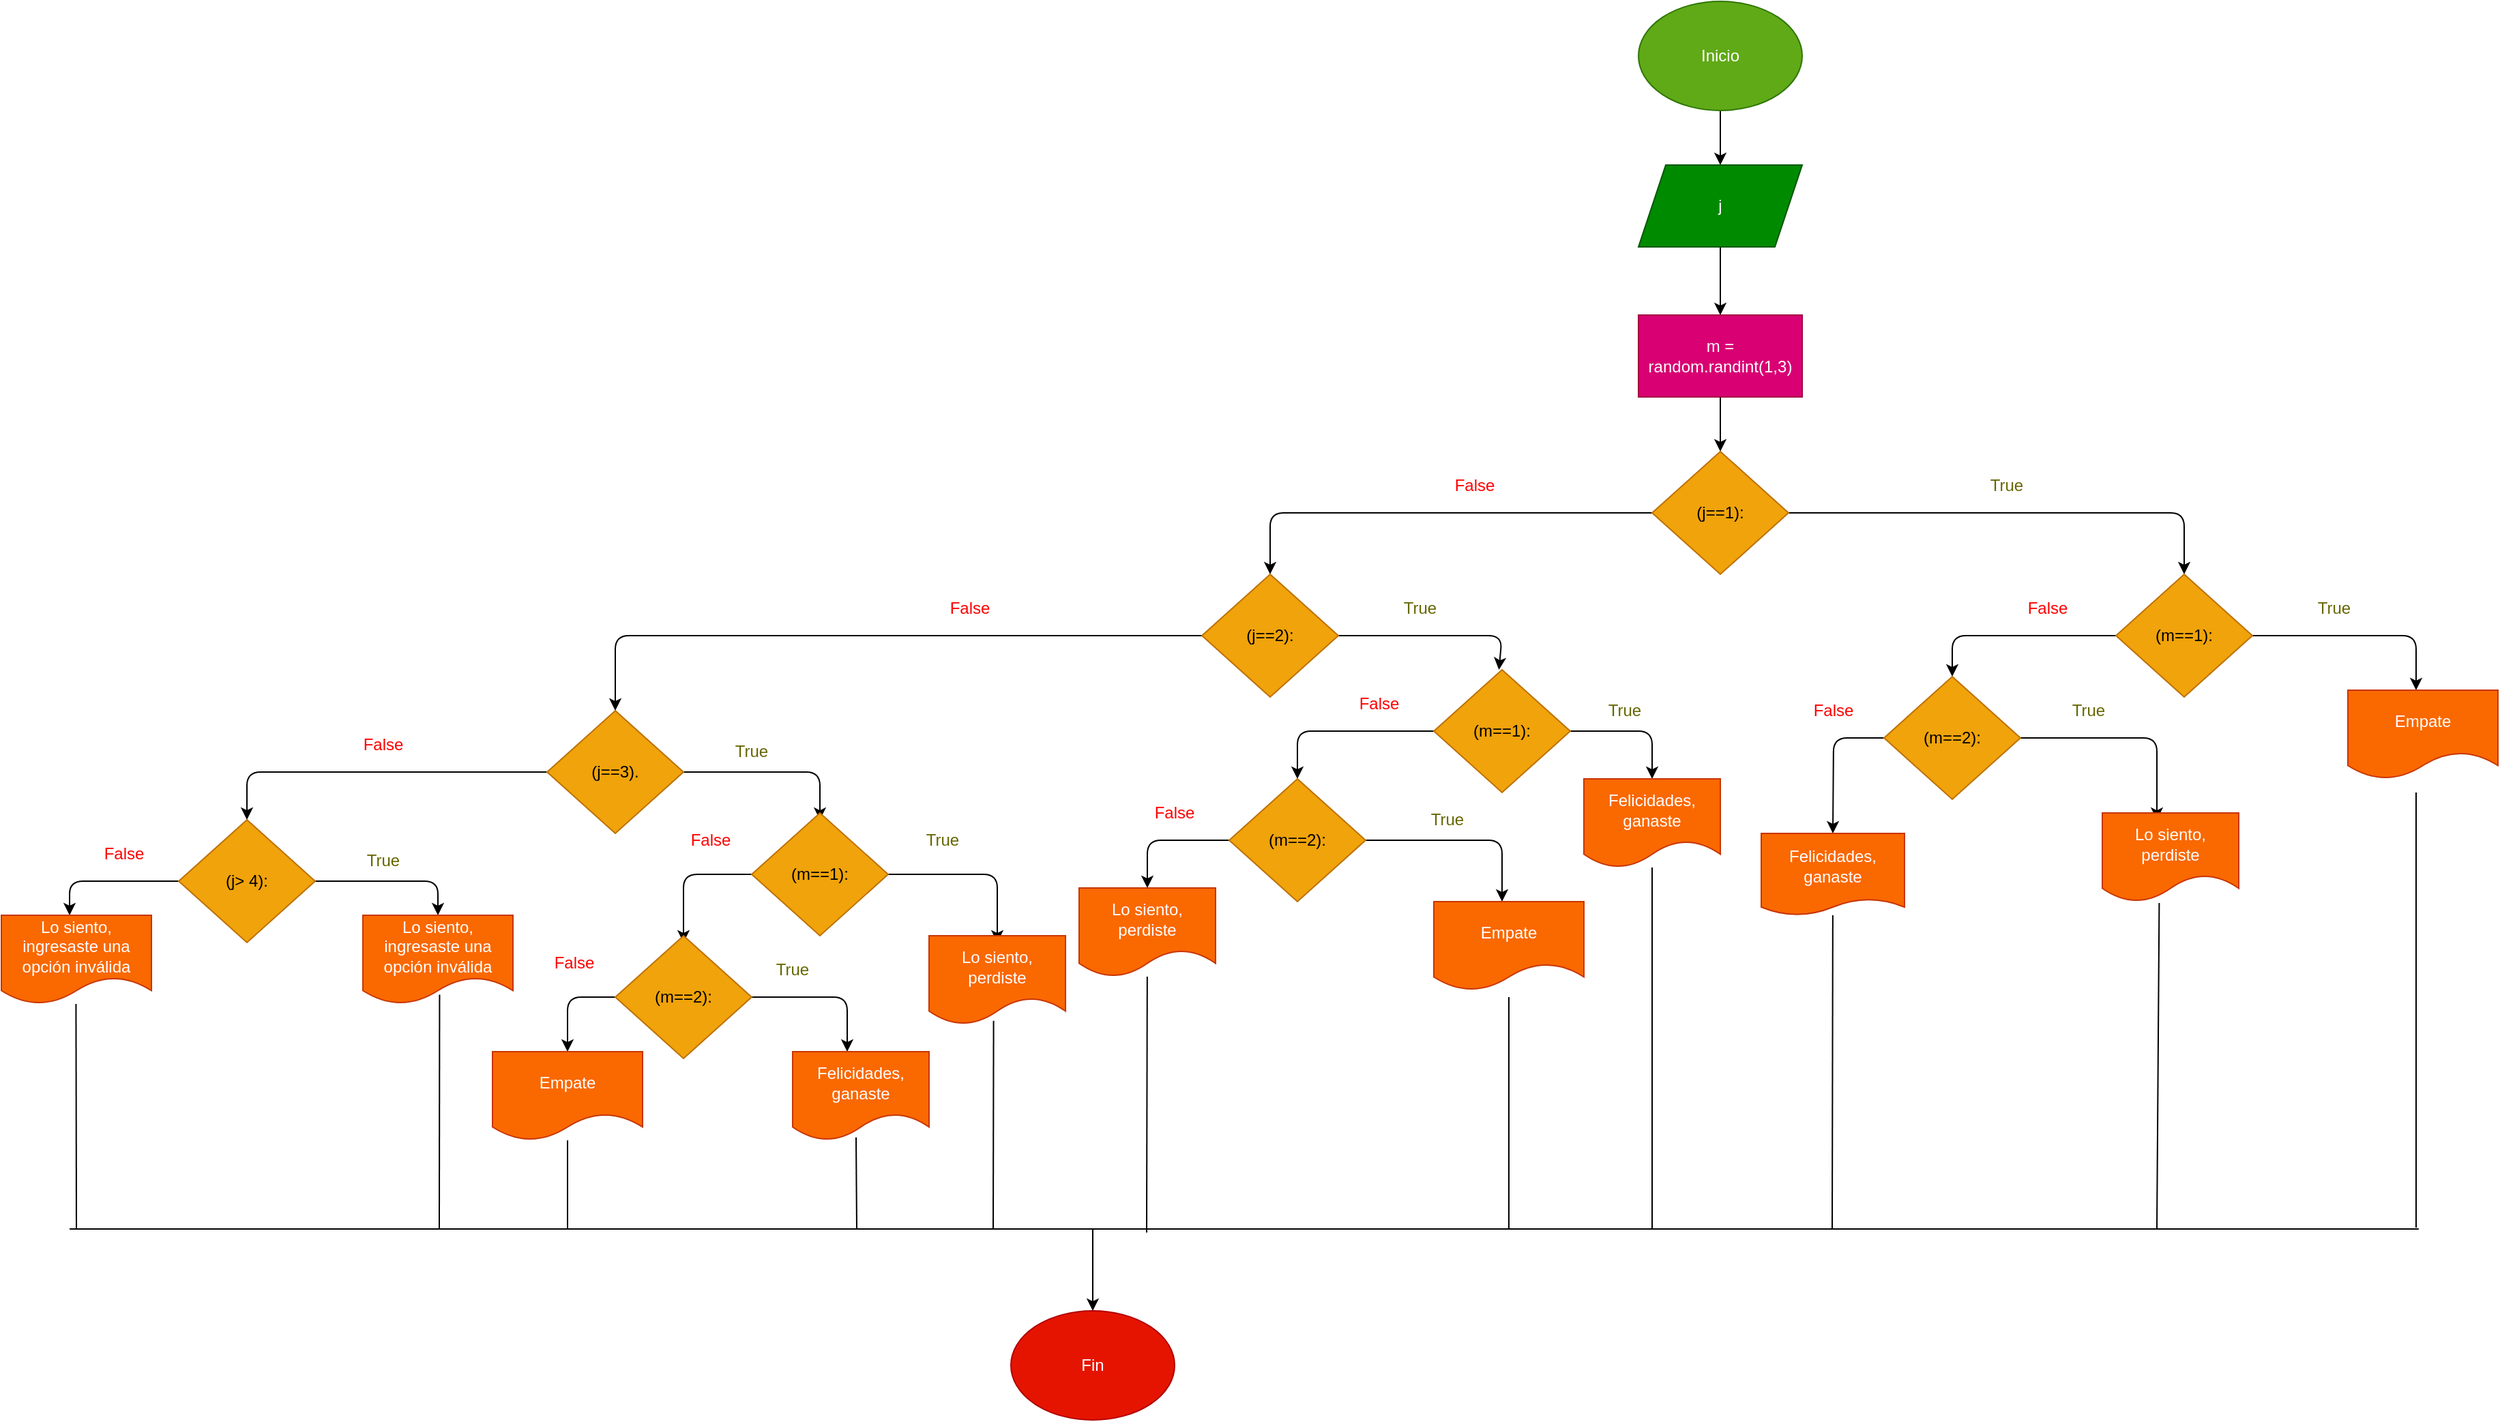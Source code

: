 <mxfile>
    <diagram id="Au0YkBzmXcBieuE35LQP" name="Page-1">
        <mxGraphModel dx="-454" dy="1537" grid="1" gridSize="10" guides="1" tooltips="1" connect="1" arrows="1" fold="1" page="1" pageScale="1" pageWidth="827" pageHeight="1169" math="0" shadow="0">
            <root>
                <mxCell id="0"/>
                <mxCell id="1" parent="0"/>
                <mxCell id="144" value="" style="edgeStyle=none;html=1;" edge="1" parent="1" source="145" target="147">
                    <mxGeometry relative="1" as="geometry"/>
                </mxCell>
                <mxCell id="145" value="Inicio" style="ellipse;whiteSpace=wrap;html=1;fillColor=#60a917;fontColor=#ffffff;strokeColor=#2D7600;" vertex="1" parent="1">
                    <mxGeometry x="3930" y="490" width="120" height="80" as="geometry"/>
                </mxCell>
                <mxCell id="146" value="" style="edgeStyle=none;html=1;" edge="1" parent="1" source="147" target="149">
                    <mxGeometry relative="1" as="geometry"/>
                </mxCell>
                <mxCell id="147" value="j" style="shape=parallelogram;perimeter=parallelogramPerimeter;whiteSpace=wrap;html=1;fixedSize=1;fillColor=#008a00;fontColor=#ffffff;strokeColor=#005700;" vertex="1" parent="1">
                    <mxGeometry x="3930" y="610" width="120" height="60" as="geometry"/>
                </mxCell>
                <mxCell id="148" value="" style="edgeStyle=none;html=1;" edge="1" parent="1" source="149" target="152">
                    <mxGeometry relative="1" as="geometry"/>
                </mxCell>
                <mxCell id="149" value="m = random.randint(1,3)" style="whiteSpace=wrap;html=1;fillColor=#d80073;fontColor=#ffffff;strokeColor=#A50040;" vertex="1" parent="1">
                    <mxGeometry x="3930" y="720" width="120" height="60" as="geometry"/>
                </mxCell>
                <mxCell id="150" value="" style="edgeStyle=none;html=1;" edge="1" parent="1" source="152">
                    <mxGeometry relative="1" as="geometry">
                        <mxPoint x="4330" y="910" as="targetPoint"/>
                        <Array as="points">
                            <mxPoint x="4170" y="865"/>
                            <mxPoint x="4330" y="865"/>
                        </Array>
                    </mxGeometry>
                </mxCell>
                <mxCell id="151" style="edgeStyle=none;html=1;entryX=0.5;entryY=0;entryDx=0;entryDy=0;" edge="1" parent="1" source="152" target="162">
                    <mxGeometry relative="1" as="geometry">
                        <mxPoint x="3780" y="910" as="targetPoint"/>
                        <Array as="points">
                            <mxPoint x="3660" y="865"/>
                        </Array>
                    </mxGeometry>
                </mxCell>
                <mxCell id="152" value="(j==1):" style="rhombus;whiteSpace=wrap;html=1;fillColor=#f0a30a;fontColor=#000000;strokeColor=#BD7000;" vertex="1" parent="1">
                    <mxGeometry x="3940" y="820" width="100" height="90" as="geometry"/>
                </mxCell>
                <mxCell id="153" value="" style="edgeStyle=none;html=1;" edge="1" parent="1" source="155">
                    <mxGeometry relative="1" as="geometry">
                        <mxPoint x="4500" y="995" as="targetPoint"/>
                        <Array as="points">
                            <mxPoint x="4500" y="955"/>
                        </Array>
                    </mxGeometry>
                </mxCell>
                <mxCell id="154" value="" style="edgeStyle=none;html=1;entryX=0.5;entryY=0;entryDx=0;entryDy=0;" edge="1" parent="1" source="155" target="158">
                    <mxGeometry relative="1" as="geometry">
                        <mxPoint x="4020" y="990" as="targetPoint"/>
                        <Array as="points">
                            <mxPoint x="4160" y="955"/>
                        </Array>
                    </mxGeometry>
                </mxCell>
                <mxCell id="155" value="(m==1):" style="rhombus;whiteSpace=wrap;html=1;fillColor=#f0a30a;fontColor=#000000;strokeColor=#BD7000;" vertex="1" parent="1">
                    <mxGeometry x="4280" y="910" width="100" height="90" as="geometry"/>
                </mxCell>
                <mxCell id="156" value="" style="edgeStyle=none;html=1;entryX=0.5;entryY=0;entryDx=0;entryDy=0;" edge="1" parent="1" source="158" target="159">
                    <mxGeometry relative="1" as="geometry">
                        <mxPoint x="3890" y="1090" as="targetPoint"/>
                        <Array as="points">
                            <mxPoint x="4073" y="1030"/>
                        </Array>
                    </mxGeometry>
                </mxCell>
                <mxCell id="157" style="edgeStyle=none;html=1;entryX=0.4;entryY=0.077;entryDx=0;entryDy=0;entryPerimeter=0;" edge="1" parent="1" source="158" target="172">
                    <mxGeometry relative="1" as="geometry">
                        <mxPoint x="4310" y="1080" as="targetPoint"/>
                        <Array as="points">
                            <mxPoint x="4310" y="1030"/>
                        </Array>
                    </mxGeometry>
                </mxCell>
                <mxCell id="158" value="(m==2):" style="rhombus;whiteSpace=wrap;html=1;fillColor=#f0a30a;fontColor=#000000;strokeColor=#BD7000;" vertex="1" parent="1">
                    <mxGeometry x="4110" y="985" width="100" height="90" as="geometry"/>
                </mxCell>
                <mxCell id="159" value="Felicidades, ganaste" style="shape=document;whiteSpace=wrap;html=1;boundedLbl=1;size=0.2;fillColor=#fa6800;fontColor=#ffffff;strokeColor=#C73500;" vertex="1" parent="1">
                    <mxGeometry x="4020" y="1100" width="105" height="60" as="geometry"/>
                </mxCell>
                <mxCell id="160" value="" style="edgeStyle=none;html=1;" edge="1" parent="1" source="162">
                    <mxGeometry relative="1" as="geometry">
                        <mxPoint x="3827.727" y="980" as="targetPoint"/>
                        <Array as="points">
                            <mxPoint x="3830" y="955"/>
                        </Array>
                    </mxGeometry>
                </mxCell>
                <mxCell id="161" style="edgeStyle=none;html=1;entryX=0.5;entryY=0;entryDx=0;entryDy=0;" edge="1" parent="1" source="162" target="176">
                    <mxGeometry relative="1" as="geometry">
                        <mxPoint x="3280" y="1010" as="targetPoint"/>
                        <Array as="points">
                            <mxPoint x="3280" y="955"/>
                            <mxPoint x="3180" y="955"/>
                        </Array>
                    </mxGeometry>
                </mxCell>
                <mxCell id="162" value="(j==2):" style="rhombus;whiteSpace=wrap;html=1;fillColor=#f0a30a;fontColor=#000000;strokeColor=#BD7000;" vertex="1" parent="1">
                    <mxGeometry x="3610" y="910" width="100" height="90" as="geometry"/>
                </mxCell>
                <mxCell id="163" style="edgeStyle=none;html=1;entryX=0.5;entryY=0;entryDx=0;entryDy=0;" edge="1" parent="1" source="165" target="166">
                    <mxGeometry relative="1" as="geometry">
                        <Array as="points">
                            <mxPoint x="3940" y="1025"/>
                        </Array>
                    </mxGeometry>
                </mxCell>
                <mxCell id="164" value="" style="edgeStyle=none;html=1;" edge="1" parent="1" source="165">
                    <mxGeometry relative="1" as="geometry">
                        <mxPoint x="3680" y="1060" as="targetPoint"/>
                        <Array as="points">
                            <mxPoint x="3680" y="1025"/>
                        </Array>
                    </mxGeometry>
                </mxCell>
                <mxCell id="165" value="(m==1):" style="rhombus;whiteSpace=wrap;html=1;fillColor=#f0a30a;fontColor=#000000;strokeColor=#BD7000;" vertex="1" parent="1">
                    <mxGeometry x="3780" y="980" width="100" height="90" as="geometry"/>
                </mxCell>
                <mxCell id="166" value="Felicidades, ganaste" style="shape=document;whiteSpace=wrap;html=1;boundedLbl=1;fillColor=#fa6800;fontColor=#ffffff;strokeColor=#C73500;" vertex="1" parent="1">
                    <mxGeometry x="3890" y="1060" width="100" height="65" as="geometry"/>
                </mxCell>
                <mxCell id="167" value="" style="edgeStyle=none;html=1;" edge="1" parent="1" source="169">
                    <mxGeometry relative="1" as="geometry">
                        <mxPoint x="3830" y="1150" as="targetPoint"/>
                        <Array as="points">
                            <mxPoint x="3830" y="1105"/>
                        </Array>
                    </mxGeometry>
                </mxCell>
                <mxCell id="168" style="edgeStyle=none;html=1;entryX=0.5;entryY=0;entryDx=0;entryDy=0;" edge="1" parent="1" source="169" target="171">
                    <mxGeometry relative="1" as="geometry">
                        <Array as="points">
                            <mxPoint x="3570" y="1105"/>
                        </Array>
                    </mxGeometry>
                </mxCell>
                <mxCell id="169" value="(m==2):" style="rhombus;whiteSpace=wrap;html=1;fillColor=#f0a30a;fontColor=#000000;strokeColor=#BD7000;" vertex="1" parent="1">
                    <mxGeometry x="3630" y="1060" width="100" height="90" as="geometry"/>
                </mxCell>
                <mxCell id="170" value="Empate" style="shape=document;whiteSpace=wrap;html=1;boundedLbl=1;fillColor=#fa6800;fontColor=#ffffff;strokeColor=#C73500;" vertex="1" parent="1">
                    <mxGeometry x="3780" y="1150" width="110" height="65" as="geometry"/>
                </mxCell>
                <mxCell id="171" value="Lo siento, perdiste" style="shape=document;whiteSpace=wrap;html=1;boundedLbl=1;fillColor=#fa6800;fontColor=#ffffff;strokeColor=#C73500;" vertex="1" parent="1">
                    <mxGeometry x="3520" y="1140" width="100" height="65" as="geometry"/>
                </mxCell>
                <mxCell id="172" value="Lo siento, perdiste" style="shape=document;whiteSpace=wrap;html=1;boundedLbl=1;fillColor=#fa6800;fontColor=#ffffff;strokeColor=#C73500;" vertex="1" parent="1">
                    <mxGeometry x="4270" y="1085" width="100" height="65" as="geometry"/>
                </mxCell>
                <mxCell id="173" value="Empate" style="shape=document;whiteSpace=wrap;html=1;boundedLbl=1;fillColor=#fa6800;fontColor=#ffffff;strokeColor=#C73500;" vertex="1" parent="1">
                    <mxGeometry x="4450" y="995" width="110" height="65" as="geometry"/>
                </mxCell>
                <mxCell id="174" style="edgeStyle=none;html=1;entryX=0.5;entryY=0.056;entryDx=0;entryDy=0;entryPerimeter=0;" edge="1" parent="1" source="176" target="179">
                    <mxGeometry relative="1" as="geometry">
                        <mxPoint x="3410" y="1080" as="targetPoint"/>
                        <Array as="points">
                            <mxPoint x="3330" y="1055"/>
                        </Array>
                    </mxGeometry>
                </mxCell>
                <mxCell id="175" style="edgeStyle=none;html=1;entryX=0.5;entryY=0;entryDx=0;entryDy=0;" edge="1" parent="1" source="176" target="188">
                    <mxGeometry relative="1" as="geometry">
                        <mxPoint x="3010" y="1090" as="targetPoint"/>
                        <Array as="points">
                            <mxPoint x="2910" y="1055"/>
                        </Array>
                    </mxGeometry>
                </mxCell>
                <mxCell id="176" value="(j==3)." style="rhombus;whiteSpace=wrap;html=1;fillColor=#f0a30a;fontColor=#000000;strokeColor=#BD7000;" vertex="1" parent="1">
                    <mxGeometry x="3130" y="1010" width="100" height="90" as="geometry"/>
                </mxCell>
                <mxCell id="177" style="edgeStyle=none;html=1;" edge="1" parent="1" source="179">
                    <mxGeometry relative="1" as="geometry">
                        <mxPoint x="3460" y="1180" as="targetPoint"/>
                        <Array as="points">
                            <mxPoint x="3460" y="1130"/>
                        </Array>
                    </mxGeometry>
                </mxCell>
                <mxCell id="178" style="edgeStyle=none;html=1;" edge="1" parent="1" source="179">
                    <mxGeometry relative="1" as="geometry">
                        <mxPoint x="3230" y="1180" as="targetPoint"/>
                        <Array as="points">
                            <mxPoint x="3230" y="1130"/>
                        </Array>
                    </mxGeometry>
                </mxCell>
                <mxCell id="179" value="(m==1):" style="rhombus;whiteSpace=wrap;html=1;fillColor=#f0a30a;fontColor=#000000;strokeColor=#BD7000;" vertex="1" parent="1">
                    <mxGeometry x="3280" y="1085" width="100" height="90" as="geometry"/>
                </mxCell>
                <mxCell id="180" value="Lo siento, perdiste" style="shape=document;whiteSpace=wrap;html=1;boundedLbl=1;fillColor=#fa6800;fontColor=#ffffff;strokeColor=#C73500;" vertex="1" parent="1">
                    <mxGeometry x="3410" y="1175" width="100" height="65" as="geometry"/>
                </mxCell>
                <mxCell id="181" style="edgeStyle=none;html=1;" edge="1" parent="1" source="183">
                    <mxGeometry relative="1" as="geometry">
                        <mxPoint x="3350" y="1260" as="targetPoint"/>
                        <Array as="points">
                            <mxPoint x="3350" y="1220"/>
                        </Array>
                    </mxGeometry>
                </mxCell>
                <mxCell id="182" style="edgeStyle=none;html=1;entryX=0.5;entryY=0;entryDx=0;entryDy=0;fontColor=#666600;" edge="1" parent="1" source="183" target="185">
                    <mxGeometry relative="1" as="geometry">
                        <Array as="points">
                            <mxPoint x="3145" y="1220"/>
                        </Array>
                    </mxGeometry>
                </mxCell>
                <mxCell id="183" value="(m==2):" style="rhombus;whiteSpace=wrap;html=1;fillColor=#f0a30a;fontColor=#000000;strokeColor=#BD7000;" vertex="1" parent="1">
                    <mxGeometry x="3180" y="1175" width="100" height="90" as="geometry"/>
                </mxCell>
                <mxCell id="184" value="Felicidades, ganaste" style="shape=document;whiteSpace=wrap;html=1;boundedLbl=1;fillColor=#fa6800;fontColor=#ffffff;strokeColor=#C73500;" vertex="1" parent="1">
                    <mxGeometry x="3310" y="1260" width="100" height="65" as="geometry"/>
                </mxCell>
                <mxCell id="185" value="Empate" style="shape=document;whiteSpace=wrap;html=1;boundedLbl=1;fillColor=#fa6800;fontColor=#ffffff;strokeColor=#C73500;" vertex="1" parent="1">
                    <mxGeometry x="3090" y="1260" width="110" height="65" as="geometry"/>
                </mxCell>
                <mxCell id="186" style="edgeStyle=none;html=1;" edge="1" parent="1" source="188">
                    <mxGeometry relative="1" as="geometry">
                        <mxPoint x="3050" y="1160" as="targetPoint"/>
                        <Array as="points">
                            <mxPoint x="3050" y="1135"/>
                        </Array>
                    </mxGeometry>
                </mxCell>
                <mxCell id="187" style="edgeStyle=none;html=1;" edge="1" parent="1" source="188">
                    <mxGeometry relative="1" as="geometry">
                        <mxPoint x="2780" y="1160" as="targetPoint"/>
                        <Array as="points">
                            <mxPoint x="2780" y="1135"/>
                        </Array>
                    </mxGeometry>
                </mxCell>
                <mxCell id="188" value="(j&amp;gt; 4):" style="rhombus;whiteSpace=wrap;html=1;fillColor=#f0a30a;fontColor=#000000;strokeColor=#BD7000;" vertex="1" parent="1">
                    <mxGeometry x="2860" y="1090" width="100" height="90" as="geometry"/>
                </mxCell>
                <mxCell id="189" value="Lo siento, ingresaste una opción inválida" style="shape=document;whiteSpace=wrap;html=1;boundedLbl=1;fillColor=#fa6800;fontColor=#ffffff;strokeColor=#C73500;" vertex="1" parent="1">
                    <mxGeometry x="2995" y="1160" width="110" height="65" as="geometry"/>
                </mxCell>
                <mxCell id="190" value="Lo siento, ingresaste una opción inválida" style="shape=document;whiteSpace=wrap;html=1;boundedLbl=1;fillColor=#fa6800;fontColor=#ffffff;strokeColor=#C73500;" vertex="1" parent="1">
                    <mxGeometry x="2730" y="1160" width="110" height="65" as="geometry"/>
                </mxCell>
                <mxCell id="191" value="&lt;font color=&quot;#666600&quot;&gt;True&lt;/font&gt;" style="text;html=1;strokeColor=none;fillColor=none;align=center;verticalAlign=middle;whiteSpace=wrap;rounded=0;" vertex="1" parent="1">
                    <mxGeometry x="4170" y="830" width="60" height="30" as="geometry"/>
                </mxCell>
                <mxCell id="192" value="&lt;font color=&quot;#666600&quot;&gt;True&lt;/font&gt;" style="text;html=1;strokeColor=none;fillColor=none;align=center;verticalAlign=middle;whiteSpace=wrap;rounded=0;" vertex="1" parent="1">
                    <mxGeometry x="4410" y="920" width="60" height="30" as="geometry"/>
                </mxCell>
                <mxCell id="193" value="&lt;font color=&quot;#666600&quot;&gt;True&lt;/font&gt;" style="text;html=1;strokeColor=none;fillColor=none;align=center;verticalAlign=middle;whiteSpace=wrap;rounded=0;" vertex="1" parent="1">
                    <mxGeometry x="4230" y="995" width="60" height="30" as="geometry"/>
                </mxCell>
                <mxCell id="194" value="&lt;font color=&quot;#666600&quot;&gt;True&lt;/font&gt;" style="text;html=1;strokeColor=none;fillColor=none;align=center;verticalAlign=middle;whiteSpace=wrap;rounded=0;" vertex="1" parent="1">
                    <mxGeometry x="3740" y="920" width="60" height="30" as="geometry"/>
                </mxCell>
                <mxCell id="195" value="&lt;font color=&quot;#666600&quot;&gt;True&lt;/font&gt;" style="text;html=1;strokeColor=none;fillColor=none;align=center;verticalAlign=middle;whiteSpace=wrap;rounded=0;" vertex="1" parent="1">
                    <mxGeometry x="3890" y="995" width="60" height="30" as="geometry"/>
                </mxCell>
                <mxCell id="196" value="&lt;font color=&quot;#666600&quot;&gt;True&lt;/font&gt;" style="text;html=1;strokeColor=none;fillColor=none;align=center;verticalAlign=middle;whiteSpace=wrap;rounded=0;" vertex="1" parent="1">
                    <mxGeometry x="3760" y="1075" width="60" height="30" as="geometry"/>
                </mxCell>
                <mxCell id="197" value="&lt;font color=&quot;#666600&quot;&gt;True&lt;/font&gt;" style="text;html=1;strokeColor=none;fillColor=none;align=center;verticalAlign=middle;whiteSpace=wrap;rounded=0;" vertex="1" parent="1">
                    <mxGeometry x="3390" y="1090" width="60" height="30" as="geometry"/>
                </mxCell>
                <mxCell id="198" value="&lt;font color=&quot;#666600&quot;&gt;True&lt;/font&gt;" style="text;html=1;strokeColor=none;fillColor=none;align=center;verticalAlign=middle;whiteSpace=wrap;rounded=0;" vertex="1" parent="1">
                    <mxGeometry x="3280" y="1185" width="60" height="30" as="geometry"/>
                </mxCell>
                <mxCell id="199" value="&lt;font color=&quot;#666600&quot;&gt;True&lt;/font&gt;" style="text;html=1;strokeColor=none;fillColor=none;align=center;verticalAlign=middle;whiteSpace=wrap;rounded=0;" vertex="1" parent="1">
                    <mxGeometry x="2980" y="1105" width="60" height="30" as="geometry"/>
                </mxCell>
                <mxCell id="200" value="&lt;font color=&quot;#666600&quot;&gt;True&lt;/font&gt;" style="text;html=1;strokeColor=none;fillColor=none;align=center;verticalAlign=middle;whiteSpace=wrap;rounded=0;" vertex="1" parent="1">
                    <mxGeometry x="3250" y="1025" width="60" height="30" as="geometry"/>
                </mxCell>
                <mxCell id="201" value="&lt;font color=&quot;#ff0000&quot;&gt;False&lt;/font&gt;&lt;span style=&quot;color: rgba(0, 0, 0, 0); font-family: monospace; font-size: 0px; text-align: start;&quot;&gt;%3CmxGraphModel%3E%3Croot%3E%3CmxCell%20id%3D%220%22%2F%3E%3CmxCell%20id%3D%221%22%20parent%3D%220%22%2F%3E%3CmxCell%20id%3D%222%22%20value%3D%22%26lt%3Bfont%20color%3D%26quot%3B%23666600%26quot%3B%26gt%3BTrue%26lt%3B%2Ffont%26gt%3B%22%20style%3D%22text%3Bhtml%3D1%3BstrokeColor%3Dnone%3BfillColor%3Dnone%3Balign%3Dcenter%3BverticalAlign%3Dmiddle%3BwhiteSpace%3Dwrap%3Brounded%3D0%3B%22%20vertex%3D%221%22%20parent%3D%221%22%3E%3CmxGeometry%20x%3D%22-250%22%20y%3D%22875%22%20width%3D%2260%22%20height%3D%2230%22%20as%3D%22geometry%22%2F%3E%3C%2FmxCell%3E%3C%2Froot%3E%3C%2FmxGraphModel%3E&lt;/span&gt;&lt;span style=&quot;color: rgba(0, 0, 0, 0); font-family: monospace; font-size: 0px; text-align: start;&quot;&gt;%3CmxGraphModel%3E%3Croot%3E%3CmxCell%20id%3D%220%22%2F%3E%3CmxCell%20id%3D%221%22%20parent%3D%220%22%2F%3E%3CmxCell%20id%3D%222%22%20value%3D%22%26lt%3Bfont%20color%3D%26quot%3B%23666600%26quot%3B%26gt%3BTrue%26lt%3B%2Ffont%26gt%3B%22%20style%3D%22text%3Bhtml%3D1%3BstrokeColor%3Dnone%3BfillColor%3Dnone%3Balign%3Dcenter%3BverticalAlign%3Dmiddle%3BwhiteSpace%3Dwrap%3Brounded%3D0%3B%22%20vertex%3D%221%22%20parent%3D%221%22%3E%3CmxGeometry%20x%3D%22-250%22%20y%3D%22875%22%20width%3D%2260%22%20height%3D%2230%22%20as%3D%22geometry%22%2F%3E%3C%2FmxCell%3E%3C%2Froot%3E%3C%2FmxGraphModel%3E&lt;/span&gt;" style="text;html=1;strokeColor=none;fillColor=none;align=center;verticalAlign=middle;whiteSpace=wrap;rounded=0;fontColor=#666600;" vertex="1" parent="1">
                    <mxGeometry x="3780" y="830" width="60" height="30" as="geometry"/>
                </mxCell>
                <mxCell id="202" value="&lt;font color=&quot;#ff0000&quot;&gt;False&lt;/font&gt;&lt;span style=&quot;color: rgba(0, 0, 0, 0); font-family: monospace; font-size: 0px; text-align: start;&quot;&gt;%3CmxGraphModel%3E%3Croot%3E%3CmxCell%20id%3D%220%22%2F%3E%3CmxCell%20id%3D%221%22%20parent%3D%220%22%2F%3E%3CmxCell%20id%3D%222%22%20value%3D%22%26lt%3Bfont%20color%3D%26quot%3B%23666600%26quot%3B%26gt%3BTrue%26lt%3B%2Ffont%26gt%3B%22%20style%3D%22text%3Bhtml%3D1%3BstrokeColor%3Dnone%3BfillColor%3Dnone%3Balign%3Dcenter%3BverticalAlign%3Dmiddle%3BwhiteSpace%3Dwrap%3Brounded%3D0%3B%22%20vertex%3D%221%22%20parent%3D%221%22%3E%3CmxGeometry%20x%3D%22-250%22%20y%3D%22875%22%20width%3D%2260%22%20height%3D%2230%22%20as%3D%22geometry%22%2F%3E%3C%2FmxCell%3E%3C%2Froot%3E%3C%2FmxGraphModel%3E&lt;/span&gt;&lt;span style=&quot;color: rgba(0, 0, 0, 0); font-family: monospace; font-size: 0px; text-align: start;&quot;&gt;%3CmxGraphModel%3E%3Croot%3E%3CmxCell%20id%3D%220%22%2F%3E%3CmxCell%20id%3D%221%22%20parent%3D%220%22%2F%3E%3CmxCell%20id%3D%222%22%20value%3D%22%26lt%3Bfont%20color%3D%26quot%3B%23666600%26quot%3B%26gt%3BTrue%26lt%3B%2Ffont%26gt%3B%22%20style%3D%22text%3Bhtml%3D1%3BstrokeColor%3Dnone%3BfillColor%3Dnone%3Balign%3Dcenter%3BverticalAlign%3Dmiddle%3BwhiteSpace%3Dwrap%3Brounded%3D0%3B%22%20vertex%3D%221%22%20parent%3D%221%22%3E%3CmxGeometry%20x%3D%22-250%22%20y%3D%22875%22%20width%3D%2260%22%20height%3D%2230%22%20as%3D%22geometry%22%2F%3E%3C%2FmxCell%3E%3C%2Froot%3E%3C%2FmxGraphModel%3E&lt;/span&gt;" style="text;html=1;strokeColor=none;fillColor=none;align=center;verticalAlign=middle;whiteSpace=wrap;rounded=0;fontColor=#666600;" vertex="1" parent="1">
                    <mxGeometry x="4200" y="920" width="60" height="30" as="geometry"/>
                </mxCell>
                <mxCell id="203" value="&lt;font color=&quot;#ff0000&quot;&gt;False&lt;/font&gt;&lt;span style=&quot;color: rgba(0, 0, 0, 0); font-family: monospace; font-size: 0px; text-align: start;&quot;&gt;%3CmxGraphModel%3E%3Croot%3E%3CmxCell%20id%3D%220%22%2F%3E%3CmxCell%20id%3D%221%22%20parent%3D%220%22%2F%3E%3CmxCell%20id%3D%222%22%20value%3D%22%26lt%3Bfont%20color%3D%26quot%3B%23666600%26quot%3B%26gt%3BTrue%26lt%3B%2Ffont%26gt%3B%22%20style%3D%22text%3Bhtml%3D1%3BstrokeColor%3Dnone%3BfillColor%3Dnone%3Balign%3Dcenter%3BverticalAlign%3Dmiddle%3BwhiteSpace%3Dwrap%3Brounded%3D0%3B%22%20vertex%3D%221%22%20parent%3D%221%22%3E%3CmxGeometry%20x%3D%22-250%22%20y%3D%22875%22%20width%3D%2260%22%20height%3D%2230%22%20as%3D%22geometry%22%2F%3E%3C%2FmxCell%3E%3C%2Froot%3E%3C%2FmxGraphModel%3E&lt;/span&gt;&lt;span style=&quot;color: rgba(0, 0, 0, 0); font-family: monospace; font-size: 0px; text-align: start;&quot;&gt;%3CmxGraphModel%3E%3Croot%3E%3CmxCell%20id%3D%220%22%2F%3E%3CmxCell%20id%3D%221%22%20parent%3D%220%22%2F%3E%3CmxCell%20id%3D%222%22%20value%3D%22%26lt%3Bfont%20color%3D%26quot%3B%23666600%26quot%3B%26gt%3BTrue%26lt%3B%2Ffont%26gt%3B%22%20style%3D%22text%3Bhtml%3D1%3BstrokeColor%3Dnone%3BfillColor%3Dnone%3Balign%3Dcenter%3BverticalAlign%3Dmiddle%3BwhiteSpace%3Dwrap%3Brounded%3D0%3B%22%20vertex%3D%221%22%20parent%3D%221%22%3E%3CmxGeometry%20x%3D%22-250%22%20y%3D%22875%22%20width%3D%2260%22%20height%3D%2230%22%20as%3D%22geometry%22%2F%3E%3C%2FmxCell%3E%3C%2Froot%3E%3C%2FmxGraphModel%3E&lt;/span&gt;" style="text;html=1;strokeColor=none;fillColor=none;align=center;verticalAlign=middle;whiteSpace=wrap;rounded=0;fontColor=#666600;" vertex="1" parent="1">
                    <mxGeometry x="4042.5" y="995" width="60" height="30" as="geometry"/>
                </mxCell>
                <mxCell id="204" value="&lt;font color=&quot;#ff0000&quot;&gt;False&lt;/font&gt;&lt;span style=&quot;color: rgba(0, 0, 0, 0); font-family: monospace; font-size: 0px; text-align: start;&quot;&gt;%3CmxGraphModel%3E%3Croot%3E%3CmxCell%20id%3D%220%22%2F%3E%3CmxCell%20id%3D%221%22%20parent%3D%220%22%2F%3E%3CmxCell%20id%3D%222%22%20value%3D%22%26lt%3Bfont%20color%3D%26quot%3B%23666600%26quot%3B%26gt%3BTrue%26lt%3B%2Ffont%26gt%3B%22%20style%3D%22text%3Bhtml%3D1%3BstrokeColor%3Dnone%3BfillColor%3Dnone%3Balign%3Dcenter%3BverticalAlign%3Dmiddle%3BwhiteSpace%3Dwrap%3Brounded%3D0%3B%22%20vertex%3D%221%22%20parent%3D%221%22%3E%3CmxGeometry%20x%3D%22-250%22%20y%3D%22875%22%20width%3D%2260%22%20height%3D%2230%22%20as%3D%22geometry%22%2F%3E%3C%2FmxCell%3E%3C%2Froot%3E%3C%2FmxGraphModel%3E&lt;/span&gt;&lt;span style=&quot;color: rgba(0, 0, 0, 0); font-family: monospace; font-size: 0px; text-align: start;&quot;&gt;%3CmxGraphModel%3E%3Croot%3E%3CmxCell%20id%3D%220%22%2F%3E%3CmxCell%20id%3D%221%22%20parent%3D%220%22%2F%3E%3CmxCell%20id%3D%222%22%20value%3D%22%26lt%3Bfont%20color%3D%26quot%3B%23666600%26quot%3B%26gt%3BTrue%26lt%3B%2Ffont%26gt%3B%22%20style%3D%22text%3Bhtml%3D1%3BstrokeColor%3Dnone%3BfillColor%3Dnone%3Balign%3Dcenter%3BverticalAlign%3Dmiddle%3BwhiteSpace%3Dwrap%3Brounded%3D0%3B%22%20vertex%3D%221%22%20parent%3D%221%22%3E%3CmxGeometry%20x%3D%22-250%22%20y%3D%22875%22%20width%3D%2260%22%20height%3D%2230%22%20as%3D%22geometry%22%2F%3E%3C%2FmxCell%3E%3C%2Froot%3E%3C%2FmxGraphModel%3E&lt;/span&gt;" style="text;html=1;strokeColor=none;fillColor=none;align=center;verticalAlign=middle;whiteSpace=wrap;rounded=0;fontColor=#666600;" vertex="1" parent="1">
                    <mxGeometry x="3710" y="990" width="60" height="30" as="geometry"/>
                </mxCell>
                <mxCell id="205" value="&lt;font color=&quot;#ff0000&quot;&gt;False&lt;/font&gt;&lt;span style=&quot;color: rgba(0, 0, 0, 0); font-family: monospace; font-size: 0px; text-align: start;&quot;&gt;%3CmxGraphModel%3E%3Croot%3E%3CmxCell%20id%3D%220%22%2F%3E%3CmxCell%20id%3D%221%22%20parent%3D%220%22%2F%3E%3CmxCell%20id%3D%222%22%20value%3D%22%26lt%3Bfont%20color%3D%26quot%3B%23666600%26quot%3B%26gt%3BTrue%26lt%3B%2Ffont%26gt%3B%22%20style%3D%22text%3Bhtml%3D1%3BstrokeColor%3Dnone%3BfillColor%3Dnone%3Balign%3Dcenter%3BverticalAlign%3Dmiddle%3BwhiteSpace%3Dwrap%3Brounded%3D0%3B%22%20vertex%3D%221%22%20parent%3D%221%22%3E%3CmxGeometry%20x%3D%22-250%22%20y%3D%22875%22%20width%3D%2260%22%20height%3D%2230%22%20as%3D%22geometry%22%2F%3E%3C%2FmxCell%3E%3C%2Froot%3E%3C%2FmxGraphModel%3E&lt;/span&gt;&lt;span style=&quot;color: rgba(0, 0, 0, 0); font-family: monospace; font-size: 0px; text-align: start;&quot;&gt;%3CmxGraphModel%3E%3Croot%3E%3CmxCell%20id%3D%220%22%2F%3E%3CmxCell%20id%3D%221%22%20parent%3D%220%22%2F%3E%3CmxCell%20id%3D%222%22%20value%3D%22%26lt%3Bfont%20color%3D%26quot%3B%23666600%26quot%3B%26gt%3BTrue%26lt%3B%2Ffont%26gt%3B%22%20style%3D%22text%3Bhtml%3D1%3BstrokeColor%3Dnone%3BfillColor%3Dnone%3Balign%3Dcenter%3BverticalAlign%3Dmiddle%3BwhiteSpace%3Dwrap%3Brounded%3D0%3B%22%20vertex%3D%221%22%20parent%3D%221%22%3E%3CmxGeometry%20x%3D%22-250%22%20y%3D%22875%22%20width%3D%2260%22%20height%3D%2230%22%20as%3D%22geometry%22%2F%3E%3C%2FmxCell%3E%3C%2Froot%3E%3C%2FmxGraphModel%3E&lt;/span&gt;" style="text;html=1;strokeColor=none;fillColor=none;align=center;verticalAlign=middle;whiteSpace=wrap;rounded=0;fontColor=#666600;" vertex="1" parent="1">
                    <mxGeometry x="3410" y="920" width="60" height="30" as="geometry"/>
                </mxCell>
                <mxCell id="206" value="&lt;font color=&quot;#ff0000&quot;&gt;False&lt;/font&gt;&lt;span style=&quot;color: rgba(0, 0, 0, 0); font-family: monospace; font-size: 0px; text-align: start;&quot;&gt;%3CmxGraphModel%3E%3Croot%3E%3CmxCell%20id%3D%220%22%2F%3E%3CmxCell%20id%3D%221%22%20parent%3D%220%22%2F%3E%3CmxCell%20id%3D%222%22%20value%3D%22%26lt%3Bfont%20color%3D%26quot%3B%23666600%26quot%3B%26gt%3BTrue%26lt%3B%2Ffont%26gt%3B%22%20style%3D%22text%3Bhtml%3D1%3BstrokeColor%3Dnone%3BfillColor%3Dnone%3Balign%3Dcenter%3BverticalAlign%3Dmiddle%3BwhiteSpace%3Dwrap%3Brounded%3D0%3B%22%20vertex%3D%221%22%20parent%3D%221%22%3E%3CmxGeometry%20x%3D%22-250%22%20y%3D%22875%22%20width%3D%2260%22%20height%3D%2230%22%20as%3D%22geometry%22%2F%3E%3C%2FmxCell%3E%3C%2Froot%3E%3C%2FmxGraphModel%3E&lt;/span&gt;&lt;span style=&quot;color: rgba(0, 0, 0, 0); font-family: monospace; font-size: 0px; text-align: start;&quot;&gt;%3CmxGraphModel%3E%3Croot%3E%3CmxCell%20id%3D%220%22%2F%3E%3CmxCell%20id%3D%221%22%20parent%3D%220%22%2F%3E%3CmxCell%20id%3D%222%22%20value%3D%22%26lt%3Bfont%20color%3D%26quot%3B%23666600%26quot%3B%26gt%3BTrue%26lt%3B%2Ffont%26gt%3B%22%20style%3D%22text%3Bhtml%3D1%3BstrokeColor%3Dnone%3BfillColor%3Dnone%3Balign%3Dcenter%3BverticalAlign%3Dmiddle%3BwhiteSpace%3Dwrap%3Brounded%3D0%3B%22%20vertex%3D%221%22%20parent%3D%221%22%3E%3CmxGeometry%20x%3D%22-250%22%20y%3D%22875%22%20width%3D%2260%22%20height%3D%2230%22%20as%3D%22geometry%22%2F%3E%3C%2FmxCell%3E%3C%2Froot%3E%3C%2FmxGraphModel%3E&lt;/span&gt;" style="text;html=1;strokeColor=none;fillColor=none;align=center;verticalAlign=middle;whiteSpace=wrap;rounded=0;fontColor=#666600;" vertex="1" parent="1">
                    <mxGeometry x="3560" y="1070" width="60" height="30" as="geometry"/>
                </mxCell>
                <mxCell id="207" value="&lt;font color=&quot;#ff0000&quot;&gt;False&lt;/font&gt;&lt;span style=&quot;color: rgba(0, 0, 0, 0); font-family: monospace; font-size: 0px; text-align: start;&quot;&gt;%3CmxGraphModel%3E%3Croot%3E%3CmxCell%20id%3D%220%22%2F%3E%3CmxCell%20id%3D%221%22%20parent%3D%220%22%2F%3E%3CmxCell%20id%3D%222%22%20value%3D%22%26lt%3Bfont%20color%3D%26quot%3B%23666600%26quot%3B%26gt%3BTrue%26lt%3B%2Ffont%26gt%3B%22%20style%3D%22text%3Bhtml%3D1%3BstrokeColor%3Dnone%3BfillColor%3Dnone%3Balign%3Dcenter%3BverticalAlign%3Dmiddle%3BwhiteSpace%3Dwrap%3Brounded%3D0%3B%22%20vertex%3D%221%22%20parent%3D%221%22%3E%3CmxGeometry%20x%3D%22-250%22%20y%3D%22875%22%20width%3D%2260%22%20height%3D%2230%22%20as%3D%22geometry%22%2F%3E%3C%2FmxCell%3E%3C%2Froot%3E%3C%2FmxGraphModel%3E&lt;/span&gt;&lt;span style=&quot;color: rgba(0, 0, 0, 0); font-family: monospace; font-size: 0px; text-align: start;&quot;&gt;%3CmxGraphModel%3E%3Croot%3E%3CmxCell%20id%3D%220%22%2F%3E%3CmxCell%20id%3D%221%22%20parent%3D%220%22%2F%3E%3CmxCell%20id%3D%222%22%20value%3D%22%26lt%3Bfont%20color%3D%26quot%3B%23666600%26quot%3B%26gt%3BTrue%26lt%3B%2Ffont%26gt%3B%22%20style%3D%22text%3Bhtml%3D1%3BstrokeColor%3Dnone%3BfillColor%3Dnone%3Balign%3Dcenter%3BverticalAlign%3Dmiddle%3BwhiteSpace%3Dwrap%3Brounded%3D0%3B%22%20vertex%3D%221%22%20parent%3D%221%22%3E%3CmxGeometry%20x%3D%22-250%22%20y%3D%22875%22%20width%3D%2260%22%20height%3D%2230%22%20as%3D%22geometry%22%2F%3E%3C%2FmxCell%3E%3C%2Froot%3E%3C%2FmxGraphModel%3E&lt;/span&gt;" style="text;html=1;strokeColor=none;fillColor=none;align=center;verticalAlign=middle;whiteSpace=wrap;rounded=0;fontColor=#666600;" vertex="1" parent="1">
                    <mxGeometry x="2980" y="1020" width="60" height="30" as="geometry"/>
                </mxCell>
                <mxCell id="208" value="&lt;font color=&quot;#ff0000&quot;&gt;False&lt;/font&gt;&lt;span style=&quot;color: rgba(0, 0, 0, 0); font-family: monospace; font-size: 0px; text-align: start;&quot;&gt;%3CmxGraphModel%3E%3Croot%3E%3CmxCell%20id%3D%220%22%2F%3E%3CmxCell%20id%3D%221%22%20parent%3D%220%22%2F%3E%3CmxCell%20id%3D%222%22%20value%3D%22%26lt%3Bfont%20color%3D%26quot%3B%23666600%26quot%3B%26gt%3BTrue%26lt%3B%2Ffont%26gt%3B%22%20style%3D%22text%3Bhtml%3D1%3BstrokeColor%3Dnone%3BfillColor%3Dnone%3Balign%3Dcenter%3BverticalAlign%3Dmiddle%3BwhiteSpace%3Dwrap%3Brounded%3D0%3B%22%20vertex%3D%221%22%20parent%3D%221%22%3E%3CmxGeometry%20x%3D%22-250%22%20y%3D%22875%22%20width%3D%2260%22%20height%3D%2230%22%20as%3D%22geometry%22%2F%3E%3C%2FmxCell%3E%3C%2Froot%3E%3C%2FmxGraphModel%3E&lt;/span&gt;&lt;span style=&quot;color: rgba(0, 0, 0, 0); font-family: monospace; font-size: 0px; text-align: start;&quot;&gt;%3CmxGraphModel%3E%3Croot%3E%3CmxCell%20id%3D%220%22%2F%3E%3CmxCell%20id%3D%221%22%20parent%3D%220%22%2F%3E%3CmxCell%20id%3D%222%22%20value%3D%22%26lt%3Bfont%20color%3D%26quot%3B%23666600%26quot%3B%26gt%3BTrue%26lt%3B%2Ffont%26gt%3B%22%20style%3D%22text%3Bhtml%3D1%3BstrokeColor%3Dnone%3BfillColor%3Dnone%3Balign%3Dcenter%3BverticalAlign%3Dmiddle%3BwhiteSpace%3Dwrap%3Brounded%3D0%3B%22%20vertex%3D%221%22%20parent%3D%221%22%3E%3CmxGeometry%20x%3D%22-250%22%20y%3D%22875%22%20width%3D%2260%22%20height%3D%2230%22%20as%3D%22geometry%22%2F%3E%3C%2FmxCell%3E%3C%2Froot%3E%3C%2FmxGraphModel%3E&lt;/span&gt;" style="text;html=1;strokeColor=none;fillColor=none;align=center;verticalAlign=middle;whiteSpace=wrap;rounded=0;fontColor=#666600;" vertex="1" parent="1">
                    <mxGeometry x="3220" y="1090" width="60" height="30" as="geometry"/>
                </mxCell>
                <mxCell id="209" value="&lt;font color=&quot;#ff0000&quot;&gt;False&lt;/font&gt;&lt;span style=&quot;color: rgba(0, 0, 0, 0); font-family: monospace; font-size: 0px; text-align: start;&quot;&gt;%3CmxGraphModel%3E%3Croot%3E%3CmxCell%20id%3D%220%22%2F%3E%3CmxCell%20id%3D%221%22%20parent%3D%220%22%2F%3E%3CmxCell%20id%3D%222%22%20value%3D%22%26lt%3Bfont%20color%3D%26quot%3B%23666600%26quot%3B%26gt%3BTrue%26lt%3B%2Ffont%26gt%3B%22%20style%3D%22text%3Bhtml%3D1%3BstrokeColor%3Dnone%3BfillColor%3Dnone%3Balign%3Dcenter%3BverticalAlign%3Dmiddle%3BwhiteSpace%3Dwrap%3Brounded%3D0%3B%22%20vertex%3D%221%22%20parent%3D%221%22%3E%3CmxGeometry%20x%3D%22-250%22%20y%3D%22875%22%20width%3D%2260%22%20height%3D%2230%22%20as%3D%22geometry%22%2F%3E%3C%2FmxCell%3E%3C%2Froot%3E%3C%2FmxGraphModel%3E&lt;/span&gt;&lt;span style=&quot;color: rgba(0, 0, 0, 0); font-family: monospace; font-size: 0px; text-align: start;&quot;&gt;%3CmxGraphModel%3E%3Croot%3E%3CmxCell%20id%3D%220%22%2F%3E%3CmxCell%20id%3D%221%22%20parent%3D%220%22%2F%3E%3CmxCell%20id%3D%222%22%20value%3D%22%26lt%3Bfont%20color%3D%26quot%3B%23666600%26quot%3B%26gt%3BTrue%26lt%3B%2Ffont%26gt%3B%22%20style%3D%22text%3Bhtml%3D1%3BstrokeColor%3Dnone%3BfillColor%3Dnone%3Balign%3Dcenter%3BverticalAlign%3Dmiddle%3BwhiteSpace%3Dwrap%3Brounded%3D0%3B%22%20vertex%3D%221%22%20parent%3D%221%22%3E%3CmxGeometry%20x%3D%22-250%22%20y%3D%22875%22%20width%3D%2260%22%20height%3D%2230%22%20as%3D%22geometry%22%2F%3E%3C%2FmxCell%3E%3C%2Froot%3E%3C%2FmxGraphModel%3E&lt;/span&gt;" style="text;html=1;strokeColor=none;fillColor=none;align=center;verticalAlign=middle;whiteSpace=wrap;rounded=0;fontColor=#666600;" vertex="1" parent="1">
                    <mxGeometry x="3120" y="1180" width="60" height="30" as="geometry"/>
                </mxCell>
                <mxCell id="210" value="&lt;font color=&quot;#ff0000&quot;&gt;False&lt;/font&gt;&lt;span style=&quot;color: rgba(0, 0, 0, 0); font-family: monospace; font-size: 0px; text-align: start;&quot;&gt;%3CmxGraphModel%3E%3Croot%3E%3CmxCell%20id%3D%220%22%2F%3E%3CmxCell%20id%3D%221%22%20parent%3D%220%22%2F%3E%3CmxCell%20id%3D%222%22%20value%3D%22%26lt%3Bfont%20color%3D%26quot%3B%23666600%26quot%3B%26gt%3BTrue%26lt%3B%2Ffont%26gt%3B%22%20style%3D%22text%3Bhtml%3D1%3BstrokeColor%3Dnone%3BfillColor%3Dnone%3Balign%3Dcenter%3BverticalAlign%3Dmiddle%3BwhiteSpace%3Dwrap%3Brounded%3D0%3B%22%20vertex%3D%221%22%20parent%3D%221%22%3E%3CmxGeometry%20x%3D%22-250%22%20y%3D%22875%22%20width%3D%2260%22%20height%3D%2230%22%20as%3D%22geometry%22%2F%3E%3C%2FmxCell%3E%3C%2Froot%3E%3C%2FmxGraphModel%3E&lt;/span&gt;&lt;span style=&quot;color: rgba(0, 0, 0, 0); font-family: monospace; font-size: 0px; text-align: start;&quot;&gt;%3CmxGraphModel%3E%3Croot%3E%3CmxCell%20id%3D%220%22%2F%3E%3CmxCell%20id%3D%221%22%20parent%3D%220%22%2F%3E%3CmxCell%20id%3D%222%22%20value%3D%22%26lt%3Bfont%20color%3D%26quot%3B%23666600%26quot%3B%26gt%3BTrue%26lt%3B%2Ffont%26gt%3B%22%20style%3D%22text%3Bhtml%3D1%3BstrokeColor%3Dnone%3BfillColor%3Dnone%3Balign%3Dcenter%3BverticalAlign%3Dmiddle%3BwhiteSpace%3Dwrap%3Brounded%3D0%3B%22%20vertex%3D%221%22%20parent%3D%221%22%3E%3CmxGeometry%20x%3D%22-250%22%20y%3D%22875%22%20width%3D%2260%22%20height%3D%2230%22%20as%3D%22geometry%22%2F%3E%3C%2FmxCell%3E%3C%2Froot%3E%3C%2FmxGraphModel%3E&lt;/span&gt;" style="text;html=1;strokeColor=none;fillColor=none;align=center;verticalAlign=middle;whiteSpace=wrap;rounded=0;fontColor=#666600;" vertex="1" parent="1">
                    <mxGeometry x="2790" y="1100" width="60" height="30" as="geometry"/>
                </mxCell>
                <mxCell id="211" value="" style="endArrow=none;html=1;" edge="1" parent="1" target="185">
                    <mxGeometry width="50" height="50" relative="1" as="geometry">
                        <mxPoint x="3145" y="1390" as="sourcePoint"/>
                        <mxPoint x="3170" y="1340" as="targetPoint"/>
                    </mxGeometry>
                </mxCell>
                <mxCell id="212" value="" style="endArrow=none;html=1;entryX=0.465;entryY=0.967;entryDx=0;entryDy=0;entryPerimeter=0;" edge="1" parent="1" target="184">
                    <mxGeometry width="50" height="50" relative="1" as="geometry">
                        <mxPoint x="3357" y="1390" as="sourcePoint"/>
                        <mxPoint x="3155" y="1335" as="targetPoint"/>
                    </mxGeometry>
                </mxCell>
                <mxCell id="213" value="" style="endArrow=none;html=1;entryX=0.511;entryY=0.896;entryDx=0;entryDy=0;entryPerimeter=0;" edge="1" parent="1" target="189">
                    <mxGeometry width="50" height="50" relative="1" as="geometry">
                        <mxPoint x="3051" y="1390" as="sourcePoint"/>
                        <mxPoint x="3155" y="1335" as="targetPoint"/>
                        <Array as="points"/>
                    </mxGeometry>
                </mxCell>
                <mxCell id="214" value="" style="endArrow=none;html=1;entryX=0.511;entryY=0.896;entryDx=0;entryDy=0;entryPerimeter=0;" edge="1" parent="1">
                    <mxGeometry width="50" height="50" relative="1" as="geometry">
                        <mxPoint x="2785" y="1390" as="sourcePoint"/>
                        <mxPoint x="2784.71" y="1225" as="targetPoint"/>
                        <Array as="points"/>
                    </mxGeometry>
                </mxCell>
                <mxCell id="215" value="" style="endArrow=none;html=1;entryX=0.473;entryY=0.96;entryDx=0;entryDy=0;entryPerimeter=0;" edge="1" parent="1" target="180">
                    <mxGeometry width="50" height="50" relative="1" as="geometry">
                        <mxPoint x="3457" y="1390" as="sourcePoint"/>
                        <mxPoint x="3470" y="1330" as="targetPoint"/>
                    </mxGeometry>
                </mxCell>
                <mxCell id="216" value="" style="endArrow=none;html=1;" edge="1" parent="1" target="171">
                    <mxGeometry width="50" height="50" relative="1" as="geometry">
                        <mxPoint x="3569.5" y="1392.6" as="sourcePoint"/>
                        <mxPoint x="3569.8" y="1240" as="targetPoint"/>
                    </mxGeometry>
                </mxCell>
                <mxCell id="217" value="" style="endArrow=none;html=1;" edge="1" parent="1">
                    <mxGeometry width="50" height="50" relative="1" as="geometry">
                        <mxPoint x="3835" y="1390" as="sourcePoint"/>
                        <mxPoint x="3835" y="1220" as="targetPoint"/>
                    </mxGeometry>
                </mxCell>
                <mxCell id="218" value="" style="endArrow=none;html=1;" edge="1" parent="1" target="166">
                    <mxGeometry width="50" height="50" relative="1" as="geometry">
                        <mxPoint x="3940" y="1390" as="sourcePoint"/>
                        <mxPoint x="3939.5" y="1215" as="targetPoint"/>
                    </mxGeometry>
                </mxCell>
                <mxCell id="219" value="" style="endArrow=none;html=1;" edge="1" parent="1" target="159">
                    <mxGeometry width="50" height="50" relative="1" as="geometry">
                        <mxPoint x="4072" y="1390" as="sourcePoint"/>
                        <mxPoint x="4072" y="1125" as="targetPoint"/>
                    </mxGeometry>
                </mxCell>
                <mxCell id="220" value="" style="endArrow=none;html=1;entryX=0.417;entryY=1.016;entryDx=0;entryDy=0;entryPerimeter=0;" edge="1" parent="1" target="172">
                    <mxGeometry width="50" height="50" relative="1" as="geometry">
                        <mxPoint x="4310" y="1390" as="sourcePoint"/>
                        <mxPoint x="4310.442" y="1160" as="targetPoint"/>
                    </mxGeometry>
                </mxCell>
                <mxCell id="221" value="" style="endArrow=none;html=1;" edge="1" parent="1">
                    <mxGeometry width="50" height="50" relative="1" as="geometry">
                        <mxPoint x="4500" y="1388.96" as="sourcePoint"/>
                        <mxPoint x="4500" y="1070" as="targetPoint"/>
                    </mxGeometry>
                </mxCell>
                <mxCell id="222" value="" style="endArrow=none;html=1;" edge="1" parent="1">
                    <mxGeometry width="50" height="50" relative="1" as="geometry">
                        <mxPoint x="2780" y="1390" as="sourcePoint"/>
                        <mxPoint x="4501.92" y="1390" as="targetPoint"/>
                    </mxGeometry>
                </mxCell>
                <mxCell id="223" value="" style="endArrow=classic;html=1;" edge="1" parent="1">
                    <mxGeometry width="50" height="50" relative="1" as="geometry">
                        <mxPoint x="3530" y="1390" as="sourcePoint"/>
                        <mxPoint x="3530" y="1450" as="targetPoint"/>
                    </mxGeometry>
                </mxCell>
                <mxCell id="224" value="Fin" style="ellipse;whiteSpace=wrap;html=1;fillColor=#e51400;fontColor=#ffffff;strokeColor=#B20000;" vertex="1" parent="1">
                    <mxGeometry x="3470" y="1450" width="120" height="80" as="geometry"/>
                </mxCell>
            </root>
        </mxGraphModel>
    </diagram>
</mxfile>